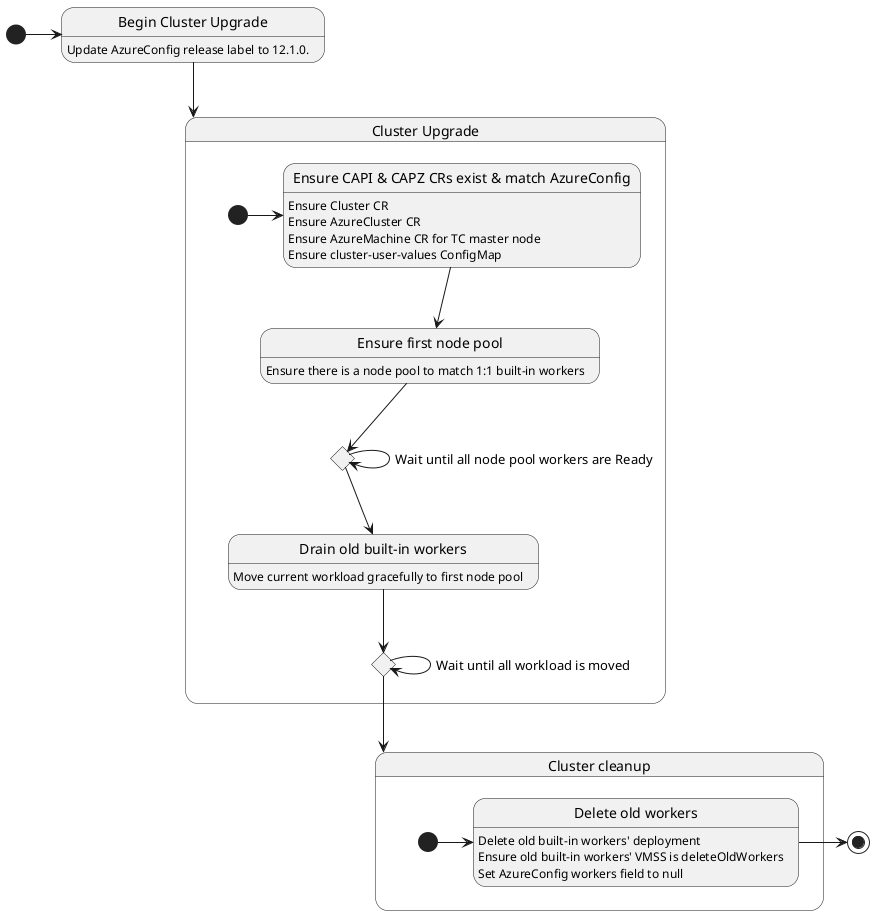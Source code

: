 @startuml

state "Begin Cluster Upgrade" as beginUpgrade

[*] -> beginUpgrade

beginUpgrade : Update AzureConfig release label to 12.1.0.
beginUpgrade --> clusterUpgrade

state "Cluster Upgrade" as clusterUpgrade {
    state "Ensure CAPI & CAPZ CRs exist & match AzureConfig" as ensureCRs 

    [*] -> ensureCRs
    ensureCRs : Ensure Cluster CR
    ensureCRs : Ensure AzureCluster CR
    ensureCRs : Ensure AzureMachine CR for TC master node
    ensureCRs : Ensure cluster-user-values ConfigMap

    state "Ensure first node pool" as ensureNP

    ensureCRs --> ensureNP
    ensureNP : Ensure there is a node pool to match 1:1 built-in workers

    state NPExists <<choice>>
    ensureNP --> NPExists
    NPExists --> NPExists : Wait until all node pool workers are Ready

    state "Drain old built-in workers" as drainOldWorkers
    drainOldWorkers : Move current workload gracefully to first node pool
    NPExists --> drainOldWorkers

    state oldWorkersDrained <<choice>>
    drainOldWorkers --> oldWorkersDrained
    oldWorkersDrained --> oldWorkersDrained : Wait until all workload is moved
}

state "Cluster cleanup" as cleanup {
    oldWorkersDrained --> cleanup

    state "Delete old workers" as deleteOldWorkers
    [*] -> deleteOldWorkers
    deleteOldWorkers : Delete old built-in workers' deployment
    deleteOldWorkers : Ensure old built-in workers' VMSS is deleteOldWorkers
    deleteOldWorkers : Set AzureConfig workers field to null

}
    
 deleteOldWorkers -> [*]

@enduml
